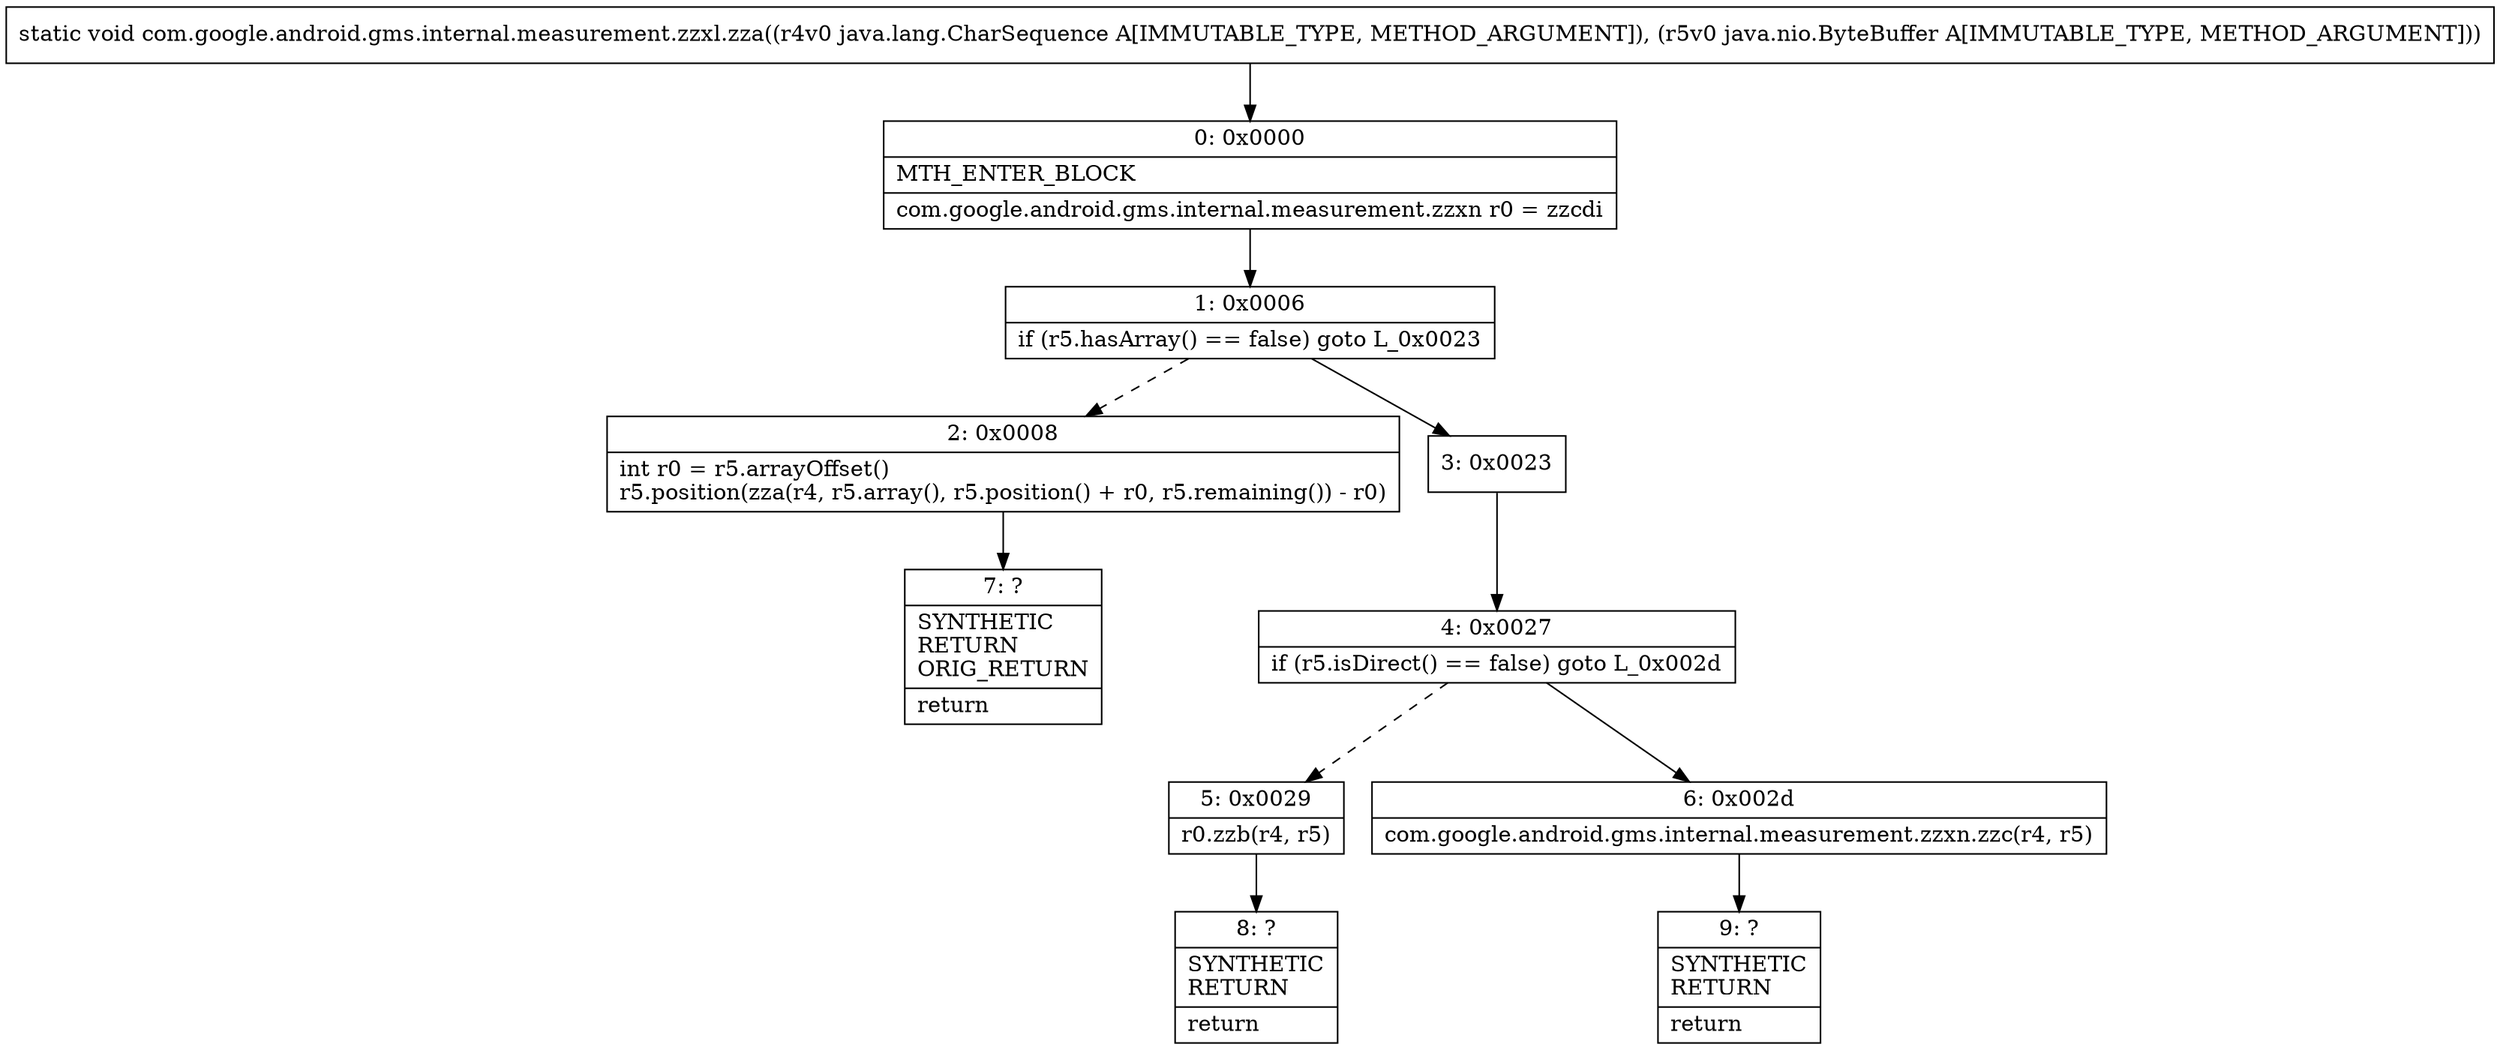 digraph "CFG forcom.google.android.gms.internal.measurement.zzxl.zza(Ljava\/lang\/CharSequence;Ljava\/nio\/ByteBuffer;)V" {
Node_0 [shape=record,label="{0\:\ 0x0000|MTH_ENTER_BLOCK\l|com.google.android.gms.internal.measurement.zzxn r0 = zzcdi\l}"];
Node_1 [shape=record,label="{1\:\ 0x0006|if (r5.hasArray() == false) goto L_0x0023\l}"];
Node_2 [shape=record,label="{2\:\ 0x0008|int r0 = r5.arrayOffset()\lr5.position(zza(r4, r5.array(), r5.position() + r0, r5.remaining()) \- r0)\l}"];
Node_3 [shape=record,label="{3\:\ 0x0023}"];
Node_4 [shape=record,label="{4\:\ 0x0027|if (r5.isDirect() == false) goto L_0x002d\l}"];
Node_5 [shape=record,label="{5\:\ 0x0029|r0.zzb(r4, r5)\l}"];
Node_6 [shape=record,label="{6\:\ 0x002d|com.google.android.gms.internal.measurement.zzxn.zzc(r4, r5)\l}"];
Node_7 [shape=record,label="{7\:\ ?|SYNTHETIC\lRETURN\lORIG_RETURN\l|return\l}"];
Node_8 [shape=record,label="{8\:\ ?|SYNTHETIC\lRETURN\l|return\l}"];
Node_9 [shape=record,label="{9\:\ ?|SYNTHETIC\lRETURN\l|return\l}"];
MethodNode[shape=record,label="{static void com.google.android.gms.internal.measurement.zzxl.zza((r4v0 java.lang.CharSequence A[IMMUTABLE_TYPE, METHOD_ARGUMENT]), (r5v0 java.nio.ByteBuffer A[IMMUTABLE_TYPE, METHOD_ARGUMENT])) }"];
MethodNode -> Node_0;
Node_0 -> Node_1;
Node_1 -> Node_2[style=dashed];
Node_1 -> Node_3;
Node_2 -> Node_7;
Node_3 -> Node_4;
Node_4 -> Node_5[style=dashed];
Node_4 -> Node_6;
Node_5 -> Node_8;
Node_6 -> Node_9;
}

